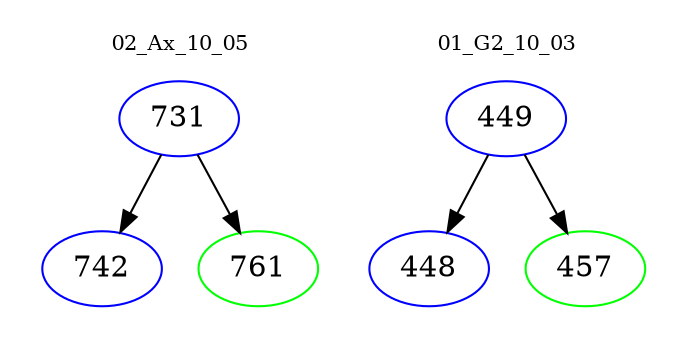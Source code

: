 digraph{
subgraph cluster_0 {
color = white
label = "02_Ax_10_05";
fontsize=10;
T0_731 [label="731", color="blue"]
T0_731 -> T0_742 [color="black"]
T0_742 [label="742", color="blue"]
T0_731 -> T0_761 [color="black"]
T0_761 [label="761", color="green"]
}
subgraph cluster_1 {
color = white
label = "01_G2_10_03";
fontsize=10;
T1_449 [label="449", color="blue"]
T1_449 -> T1_448 [color="black"]
T1_448 [label="448", color="blue"]
T1_449 -> T1_457 [color="black"]
T1_457 [label="457", color="green"]
}
}
